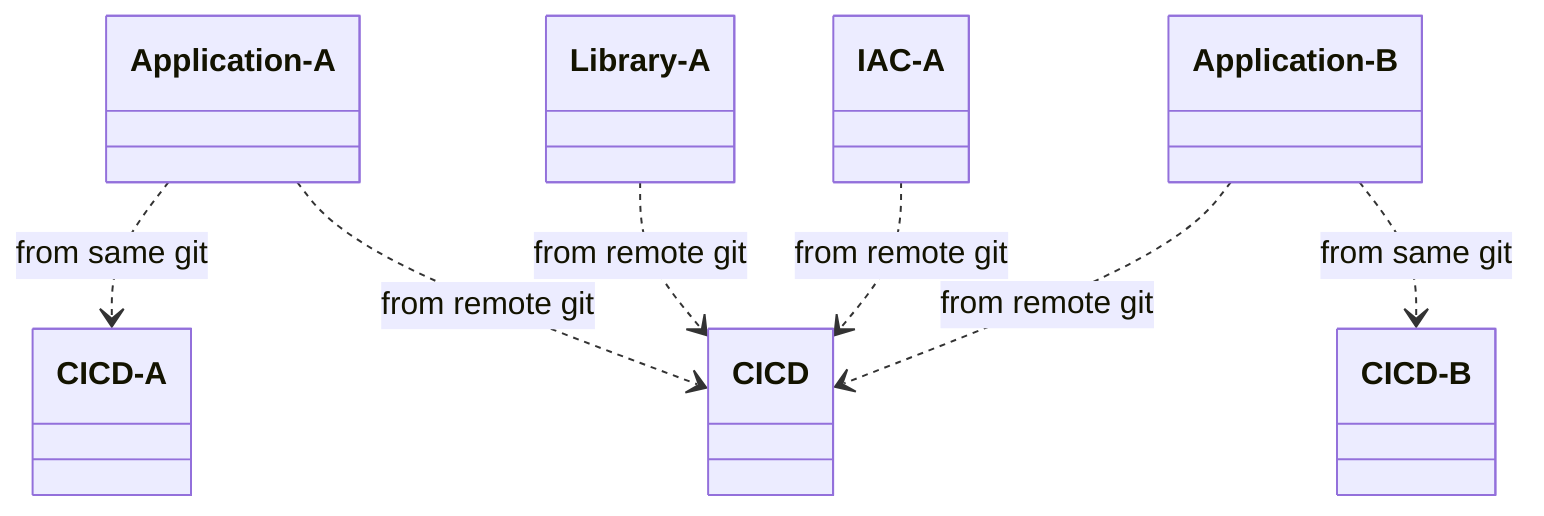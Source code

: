 classDiagram
  Application-A ..> CICD-A: from same git
  Application-A ..> CICD: from remote git
  Library-A ..> CICD: from remote git
  IAC-A ..> CICD: from remote git
  Application-B ..> CICD-B: from same git
  Application-B ..> CICD: from remote git